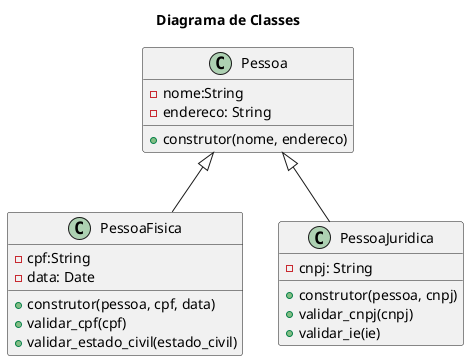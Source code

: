 @startuml heranca_associacao

title Diagrama de Classes

class Pessoa{
    - nome:String 
    - endereco: String
    + construtor(nome, endereco)
}

class PessoaFisica{
    - cpf:String
    - data: Date 
    + construtor(pessoa, cpf, data)
    + validar_cpf(cpf)
    + validar_estado_civil(estado_civil)
}

class PessoaJuridica{
    - cnpj: String
    + construtor(pessoa, cnpj)
    + validar_cnpj(cnpj)
    + validar_ie(ie)
}

Pessoa <|-- PessoaFisica
Pessoa <|-- PessoaJuridica

@enduml